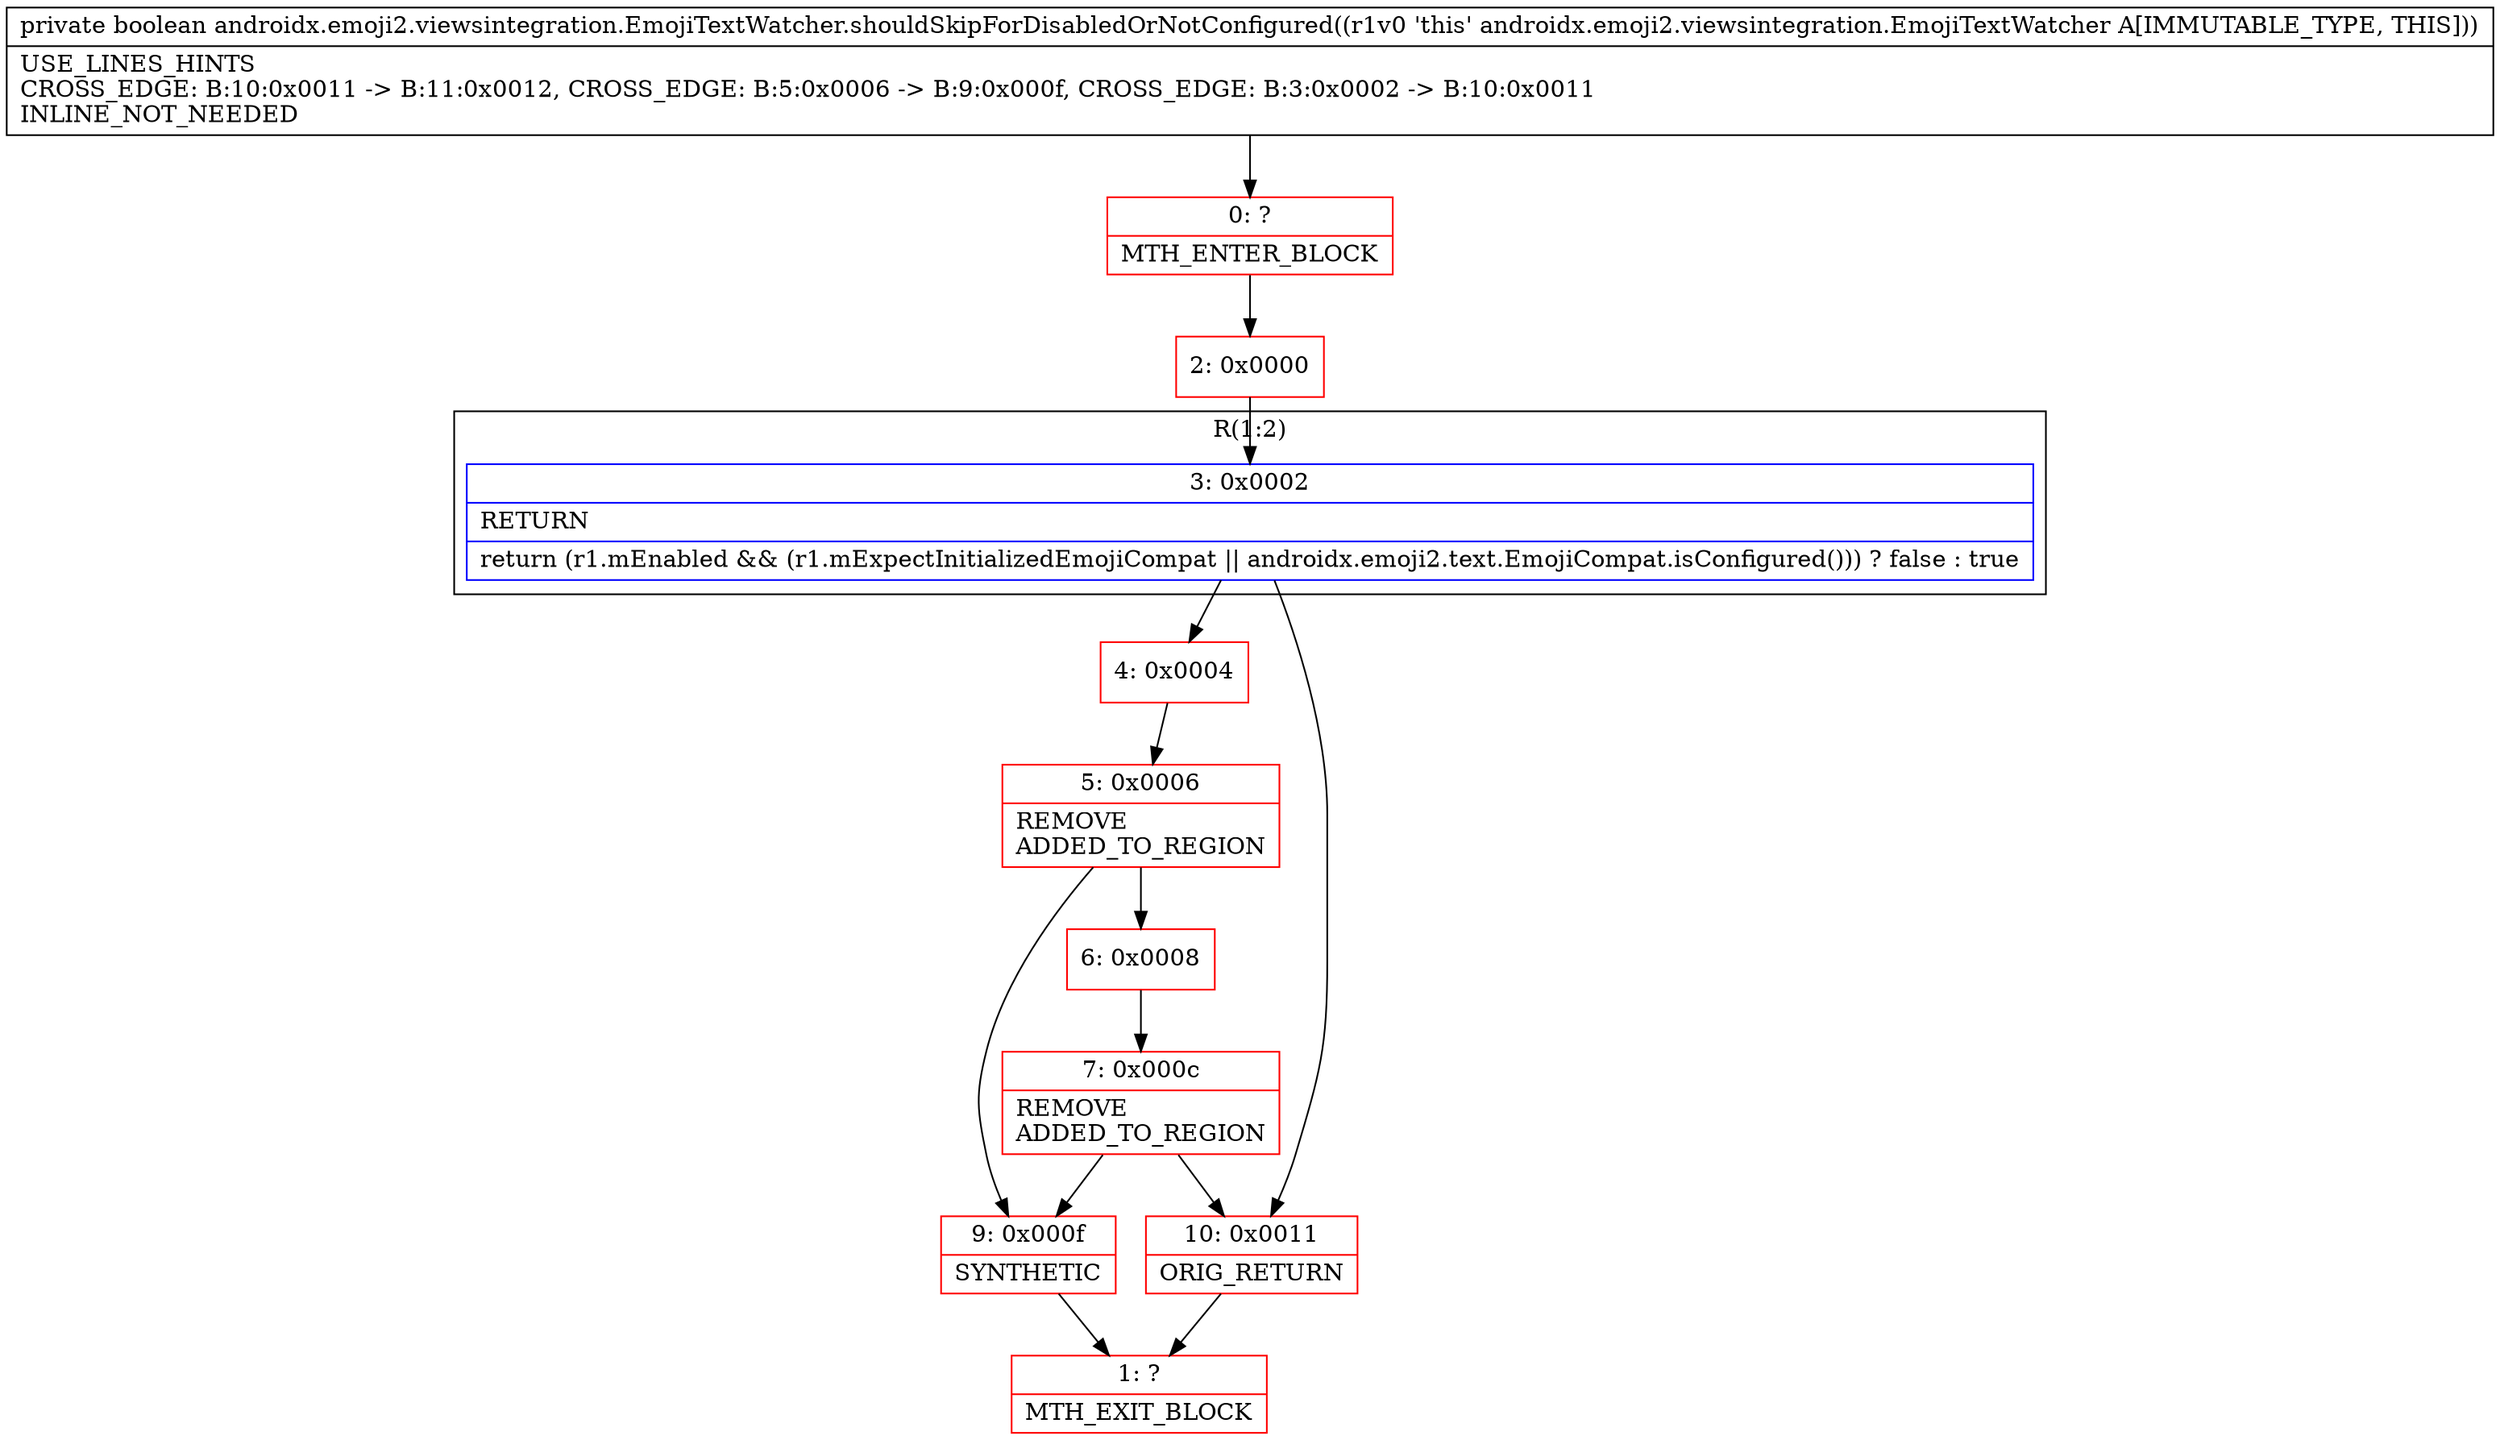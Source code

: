 digraph "CFG forandroidx.emoji2.viewsintegration.EmojiTextWatcher.shouldSkipForDisabledOrNotConfigured()Z" {
subgraph cluster_Region_1002645132 {
label = "R(1:2)";
node [shape=record,color=blue];
Node_3 [shape=record,label="{3\:\ 0x0002|RETURN\l|return (r1.mEnabled && (r1.mExpectInitializedEmojiCompat \|\| androidx.emoji2.text.EmojiCompat.isConfigured())) ? false : true\l}"];
}
Node_0 [shape=record,color=red,label="{0\:\ ?|MTH_ENTER_BLOCK\l}"];
Node_2 [shape=record,color=red,label="{2\:\ 0x0000}"];
Node_4 [shape=record,color=red,label="{4\:\ 0x0004}"];
Node_5 [shape=record,color=red,label="{5\:\ 0x0006|REMOVE\lADDED_TO_REGION\l}"];
Node_6 [shape=record,color=red,label="{6\:\ 0x0008}"];
Node_7 [shape=record,color=red,label="{7\:\ 0x000c|REMOVE\lADDED_TO_REGION\l}"];
Node_9 [shape=record,color=red,label="{9\:\ 0x000f|SYNTHETIC\l}"];
Node_1 [shape=record,color=red,label="{1\:\ ?|MTH_EXIT_BLOCK\l}"];
Node_10 [shape=record,color=red,label="{10\:\ 0x0011|ORIG_RETURN\l}"];
MethodNode[shape=record,label="{private boolean androidx.emoji2.viewsintegration.EmojiTextWatcher.shouldSkipForDisabledOrNotConfigured((r1v0 'this' androidx.emoji2.viewsintegration.EmojiTextWatcher A[IMMUTABLE_TYPE, THIS]))  | USE_LINES_HINTS\lCROSS_EDGE: B:10:0x0011 \-\> B:11:0x0012, CROSS_EDGE: B:5:0x0006 \-\> B:9:0x000f, CROSS_EDGE: B:3:0x0002 \-\> B:10:0x0011\lINLINE_NOT_NEEDED\l}"];
MethodNode -> Node_0;Node_3 -> Node_4;
Node_3 -> Node_10;
Node_0 -> Node_2;
Node_2 -> Node_3;
Node_4 -> Node_5;
Node_5 -> Node_6;
Node_5 -> Node_9;
Node_6 -> Node_7;
Node_7 -> Node_9;
Node_7 -> Node_10;
Node_9 -> Node_1;
Node_10 -> Node_1;
}

